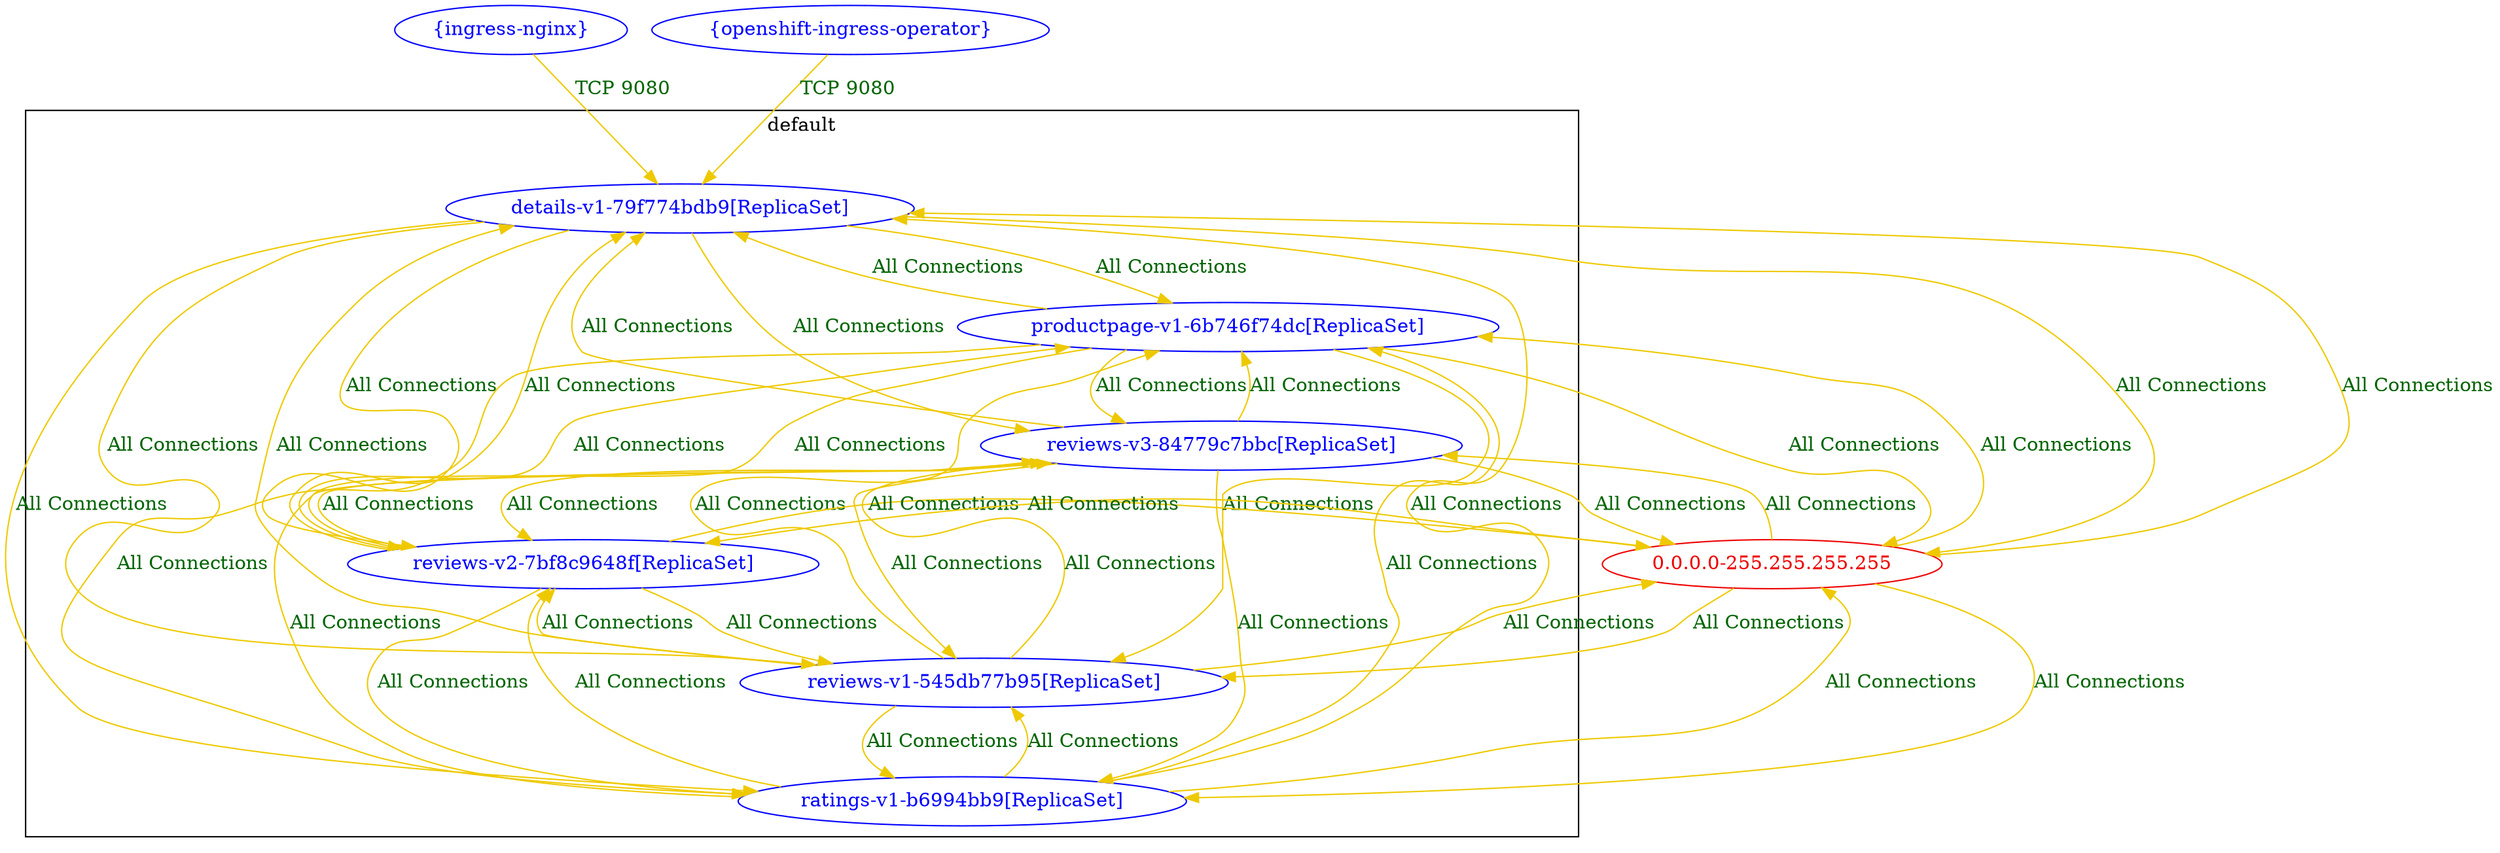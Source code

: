 digraph {
	subgraph cluster_default {
		"details-v1-79f774bdb9[ReplicaSet]" [label="details-v1-79f774bdb9[ReplicaSet]" color="blue" fontcolor="blue"]
		"productpage-v1-6b746f74dc[ReplicaSet]" [label="productpage-v1-6b746f74dc[ReplicaSet]" color="blue" fontcolor="blue"]
		"ratings-v1-b6994bb9[ReplicaSet]" [label="ratings-v1-b6994bb9[ReplicaSet]" color="blue" fontcolor="blue"]
		"reviews-v1-545db77b95[ReplicaSet]" [label="reviews-v1-545db77b95[ReplicaSet]" color="blue" fontcolor="blue"]
		"reviews-v2-7bf8c9648f[ReplicaSet]" [label="reviews-v2-7bf8c9648f[ReplicaSet]" color="blue" fontcolor="blue"]
		"reviews-v3-84779c7bbc[ReplicaSet]" [label="reviews-v3-84779c7bbc[ReplicaSet]" color="blue" fontcolor="blue"]
		label="default"
	}
	"0.0.0.0-255.255.255.255" [label="0.0.0.0-255.255.255.255" color="red2" fontcolor="red2"]
	"{ingress-nginx}" [label="{ingress-nginx}" color="blue" fontcolor="blue"]
	"{openshift-ingress-operator}" [label="{openshift-ingress-operator}" color="blue" fontcolor="blue"]
	"0.0.0.0-255.255.255.255" -> "details-v1-79f774bdb9[ReplicaSet]" [label="All Connections" color="gold2" fontcolor="darkgreen"]
	"0.0.0.0-255.255.255.255" -> "productpage-v1-6b746f74dc[ReplicaSet]" [label="All Connections" color="gold2" fontcolor="darkgreen"]
	"0.0.0.0-255.255.255.255" -> "ratings-v1-b6994bb9[ReplicaSet]" [label="All Connections" color="gold2" fontcolor="darkgreen"]
	"0.0.0.0-255.255.255.255" -> "reviews-v1-545db77b95[ReplicaSet]" [label="All Connections" color="gold2" fontcolor="darkgreen"]
	"0.0.0.0-255.255.255.255" -> "reviews-v2-7bf8c9648f[ReplicaSet]" [label="All Connections" color="gold2" fontcolor="darkgreen"]
	"0.0.0.0-255.255.255.255" -> "reviews-v3-84779c7bbc[ReplicaSet]" [label="All Connections" color="gold2" fontcolor="darkgreen"]
	"details-v1-79f774bdb9[ReplicaSet]" -> "0.0.0.0-255.255.255.255" [label="All Connections" color="gold2" fontcolor="darkgreen"]
	"details-v1-79f774bdb9[ReplicaSet]" -> "productpage-v1-6b746f74dc[ReplicaSet]" [label="All Connections" color="gold2" fontcolor="darkgreen"]
	"details-v1-79f774bdb9[ReplicaSet]" -> "ratings-v1-b6994bb9[ReplicaSet]" [label="All Connections" color="gold2" fontcolor="darkgreen"]
	"details-v1-79f774bdb9[ReplicaSet]" -> "reviews-v1-545db77b95[ReplicaSet]" [label="All Connections" color="gold2" fontcolor="darkgreen"]
	"details-v1-79f774bdb9[ReplicaSet]" -> "reviews-v2-7bf8c9648f[ReplicaSet]" [label="All Connections" color="gold2" fontcolor="darkgreen"]
	"details-v1-79f774bdb9[ReplicaSet]" -> "reviews-v3-84779c7bbc[ReplicaSet]" [label="All Connections" color="gold2" fontcolor="darkgreen"]
	"productpage-v1-6b746f74dc[ReplicaSet]" -> "0.0.0.0-255.255.255.255" [label="All Connections" color="gold2" fontcolor="darkgreen"]
	"productpage-v1-6b746f74dc[ReplicaSet]" -> "details-v1-79f774bdb9[ReplicaSet]" [label="All Connections" color="gold2" fontcolor="darkgreen"]
	"productpage-v1-6b746f74dc[ReplicaSet]" -> "ratings-v1-b6994bb9[ReplicaSet]" [label="All Connections" color="gold2" fontcolor="darkgreen"]
	"productpage-v1-6b746f74dc[ReplicaSet]" -> "reviews-v1-545db77b95[ReplicaSet]" [label="All Connections" color="gold2" fontcolor="darkgreen"]
	"productpage-v1-6b746f74dc[ReplicaSet]" -> "reviews-v2-7bf8c9648f[ReplicaSet]" [label="All Connections" color="gold2" fontcolor="darkgreen"]
	"productpage-v1-6b746f74dc[ReplicaSet]" -> "reviews-v3-84779c7bbc[ReplicaSet]" [label="All Connections" color="gold2" fontcolor="darkgreen"]
	"ratings-v1-b6994bb9[ReplicaSet]" -> "0.0.0.0-255.255.255.255" [label="All Connections" color="gold2" fontcolor="darkgreen"]
	"ratings-v1-b6994bb9[ReplicaSet]" -> "details-v1-79f774bdb9[ReplicaSet]" [label="All Connections" color="gold2" fontcolor="darkgreen"]
	"ratings-v1-b6994bb9[ReplicaSet]" -> "productpage-v1-6b746f74dc[ReplicaSet]" [label="All Connections" color="gold2" fontcolor="darkgreen"]
	"ratings-v1-b6994bb9[ReplicaSet]" -> "reviews-v1-545db77b95[ReplicaSet]" [label="All Connections" color="gold2" fontcolor="darkgreen"]
	"ratings-v1-b6994bb9[ReplicaSet]" -> "reviews-v2-7bf8c9648f[ReplicaSet]" [label="All Connections" color="gold2" fontcolor="darkgreen"]
	"ratings-v1-b6994bb9[ReplicaSet]" -> "reviews-v3-84779c7bbc[ReplicaSet]" [label="All Connections" color="gold2" fontcolor="darkgreen"]
	"reviews-v1-545db77b95[ReplicaSet]" -> "0.0.0.0-255.255.255.255" [label="All Connections" color="gold2" fontcolor="darkgreen"]
	"reviews-v1-545db77b95[ReplicaSet]" -> "details-v1-79f774bdb9[ReplicaSet]" [label="All Connections" color="gold2" fontcolor="darkgreen"]
	"reviews-v1-545db77b95[ReplicaSet]" -> "productpage-v1-6b746f74dc[ReplicaSet]" [label="All Connections" color="gold2" fontcolor="darkgreen"]
	"reviews-v1-545db77b95[ReplicaSet]" -> "ratings-v1-b6994bb9[ReplicaSet]" [label="All Connections" color="gold2" fontcolor="darkgreen"]
	"reviews-v1-545db77b95[ReplicaSet]" -> "reviews-v2-7bf8c9648f[ReplicaSet]" [label="All Connections" color="gold2" fontcolor="darkgreen"]
	"reviews-v1-545db77b95[ReplicaSet]" -> "reviews-v3-84779c7bbc[ReplicaSet]" [label="All Connections" color="gold2" fontcolor="darkgreen"]
	"reviews-v2-7bf8c9648f[ReplicaSet]" -> "0.0.0.0-255.255.255.255" [label="All Connections" color="gold2" fontcolor="darkgreen"]
	"reviews-v2-7bf8c9648f[ReplicaSet]" -> "details-v1-79f774bdb9[ReplicaSet]" [label="All Connections" color="gold2" fontcolor="darkgreen"]
	"reviews-v2-7bf8c9648f[ReplicaSet]" -> "productpage-v1-6b746f74dc[ReplicaSet]" [label="All Connections" color="gold2" fontcolor="darkgreen"]
	"reviews-v2-7bf8c9648f[ReplicaSet]" -> "ratings-v1-b6994bb9[ReplicaSet]" [label="All Connections" color="gold2" fontcolor="darkgreen"]
	"reviews-v2-7bf8c9648f[ReplicaSet]" -> "reviews-v1-545db77b95[ReplicaSet]" [label="All Connections" color="gold2" fontcolor="darkgreen"]
	"reviews-v2-7bf8c9648f[ReplicaSet]" -> "reviews-v3-84779c7bbc[ReplicaSet]" [label="All Connections" color="gold2" fontcolor="darkgreen"]
	"reviews-v3-84779c7bbc[ReplicaSet]" -> "0.0.0.0-255.255.255.255" [label="All Connections" color="gold2" fontcolor="darkgreen"]
	"reviews-v3-84779c7bbc[ReplicaSet]" -> "details-v1-79f774bdb9[ReplicaSet]" [label="All Connections" color="gold2" fontcolor="darkgreen"]
	"reviews-v3-84779c7bbc[ReplicaSet]" -> "productpage-v1-6b746f74dc[ReplicaSet]" [label="All Connections" color="gold2" fontcolor="darkgreen"]
	"reviews-v3-84779c7bbc[ReplicaSet]" -> "ratings-v1-b6994bb9[ReplicaSet]" [label="All Connections" color="gold2" fontcolor="darkgreen"]
	"reviews-v3-84779c7bbc[ReplicaSet]" -> "reviews-v1-545db77b95[ReplicaSet]" [label="All Connections" color="gold2" fontcolor="darkgreen"]
	"reviews-v3-84779c7bbc[ReplicaSet]" -> "reviews-v2-7bf8c9648f[ReplicaSet]" [label="All Connections" color="gold2" fontcolor="darkgreen"]
	"{ingress-nginx}" -> "details-v1-79f774bdb9[ReplicaSet]" [label="TCP 9080" color="gold2" fontcolor="darkgreen"]
	"{openshift-ingress-operator}" -> "details-v1-79f774bdb9[ReplicaSet]" [label="TCP 9080" color="gold2" fontcolor="darkgreen"]
}